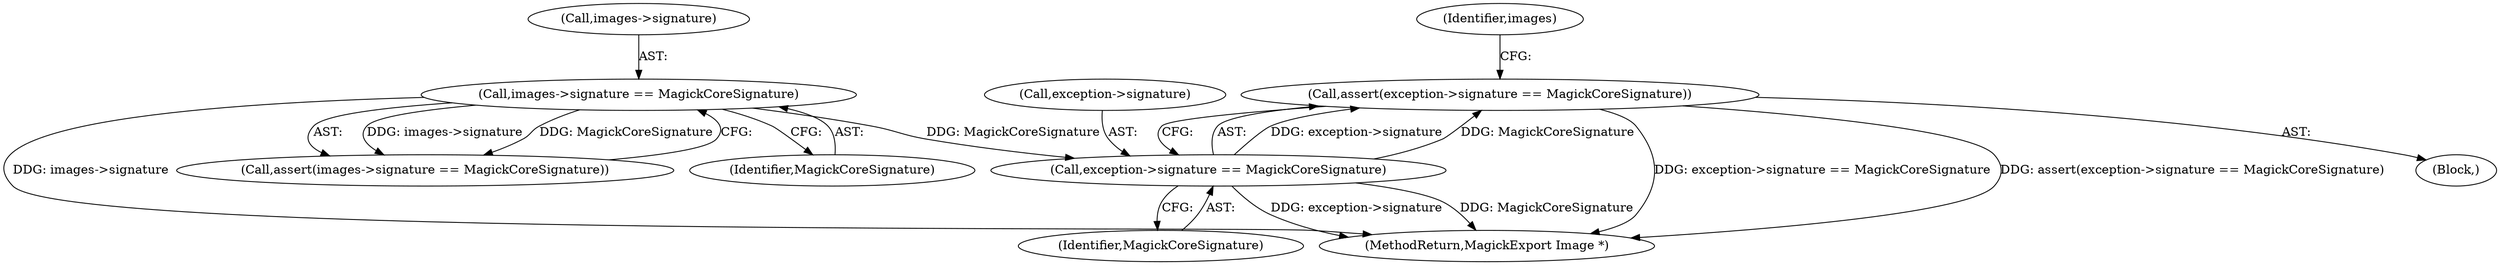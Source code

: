 digraph "0_ImageMagick6_f6ffc702c6eecd963587273a429dcd608c648984_0@API" {
"1000158" [label="(Call,assert(exception->signature == MagickCoreSignature))"];
"1000159" [label="(Call,exception->signature == MagickCoreSignature)"];
"1000132" [label="(Call,images->signature == MagickCoreSignature)"];
"1001646" [label="(MethodReturn,MagickExport Image *)"];
"1000133" [label="(Call,images->signature)"];
"1000132" [label="(Call,images->signature == MagickCoreSignature)"];
"1000131" [label="(Call,assert(images->signature == MagickCoreSignature))"];
"1000159" [label="(Call,exception->signature == MagickCoreSignature)"];
"1000105" [label="(Block,)"];
"1000158" [label="(Call,assert(exception->signature == MagickCoreSignature))"];
"1000163" [label="(Identifier,MagickCoreSignature)"];
"1000136" [label="(Identifier,MagickCoreSignature)"];
"1000160" [label="(Call,exception->signature)"];
"1000167" [label="(Identifier,images)"];
"1000158" -> "1000105"  [label="AST: "];
"1000158" -> "1000159"  [label="CFG: "];
"1000159" -> "1000158"  [label="AST: "];
"1000167" -> "1000158"  [label="CFG: "];
"1000158" -> "1001646"  [label="DDG: exception->signature == MagickCoreSignature"];
"1000158" -> "1001646"  [label="DDG: assert(exception->signature == MagickCoreSignature)"];
"1000159" -> "1000158"  [label="DDG: exception->signature"];
"1000159" -> "1000158"  [label="DDG: MagickCoreSignature"];
"1000159" -> "1000163"  [label="CFG: "];
"1000160" -> "1000159"  [label="AST: "];
"1000163" -> "1000159"  [label="AST: "];
"1000159" -> "1001646"  [label="DDG: exception->signature"];
"1000159" -> "1001646"  [label="DDG: MagickCoreSignature"];
"1000132" -> "1000159"  [label="DDG: MagickCoreSignature"];
"1000132" -> "1000131"  [label="AST: "];
"1000132" -> "1000136"  [label="CFG: "];
"1000133" -> "1000132"  [label="AST: "];
"1000136" -> "1000132"  [label="AST: "];
"1000131" -> "1000132"  [label="CFG: "];
"1000132" -> "1001646"  [label="DDG: images->signature"];
"1000132" -> "1000131"  [label="DDG: images->signature"];
"1000132" -> "1000131"  [label="DDG: MagickCoreSignature"];
}
